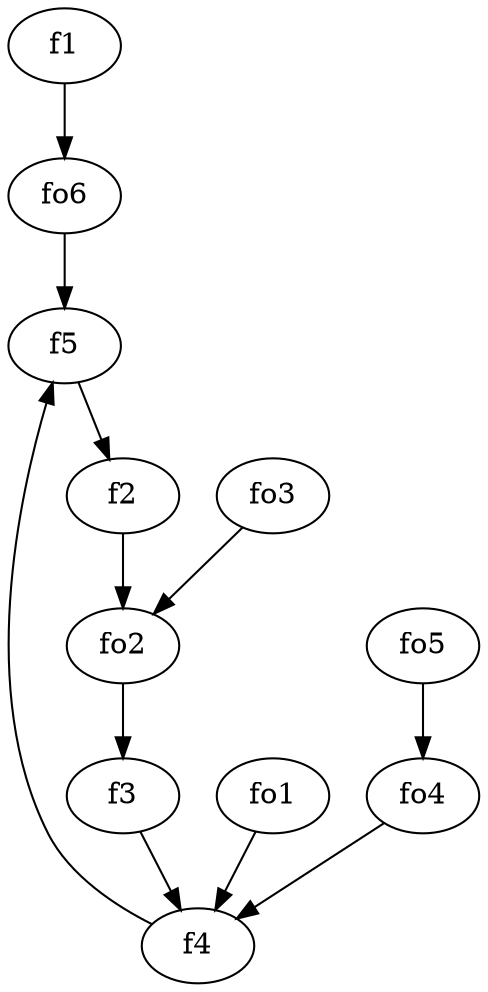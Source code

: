 strict digraph  {
f1;
f2;
f3;
f4;
f5;
fo1;
fo2;
fo3;
fo4;
fo5;
fo6;
f1 -> fo6  [weight=2];
f2 -> fo2  [weight=2];
f3 -> f4  [weight=2];
f4 -> f5  [weight=2];
f5 -> f2  [weight=2];
fo1 -> f4  [weight=2];
fo2 -> f3  [weight=2];
fo3 -> fo2  [weight=2];
fo4 -> f4  [weight=2];
fo5 -> fo4  [weight=2];
fo6 -> f5  [weight=2];
}

